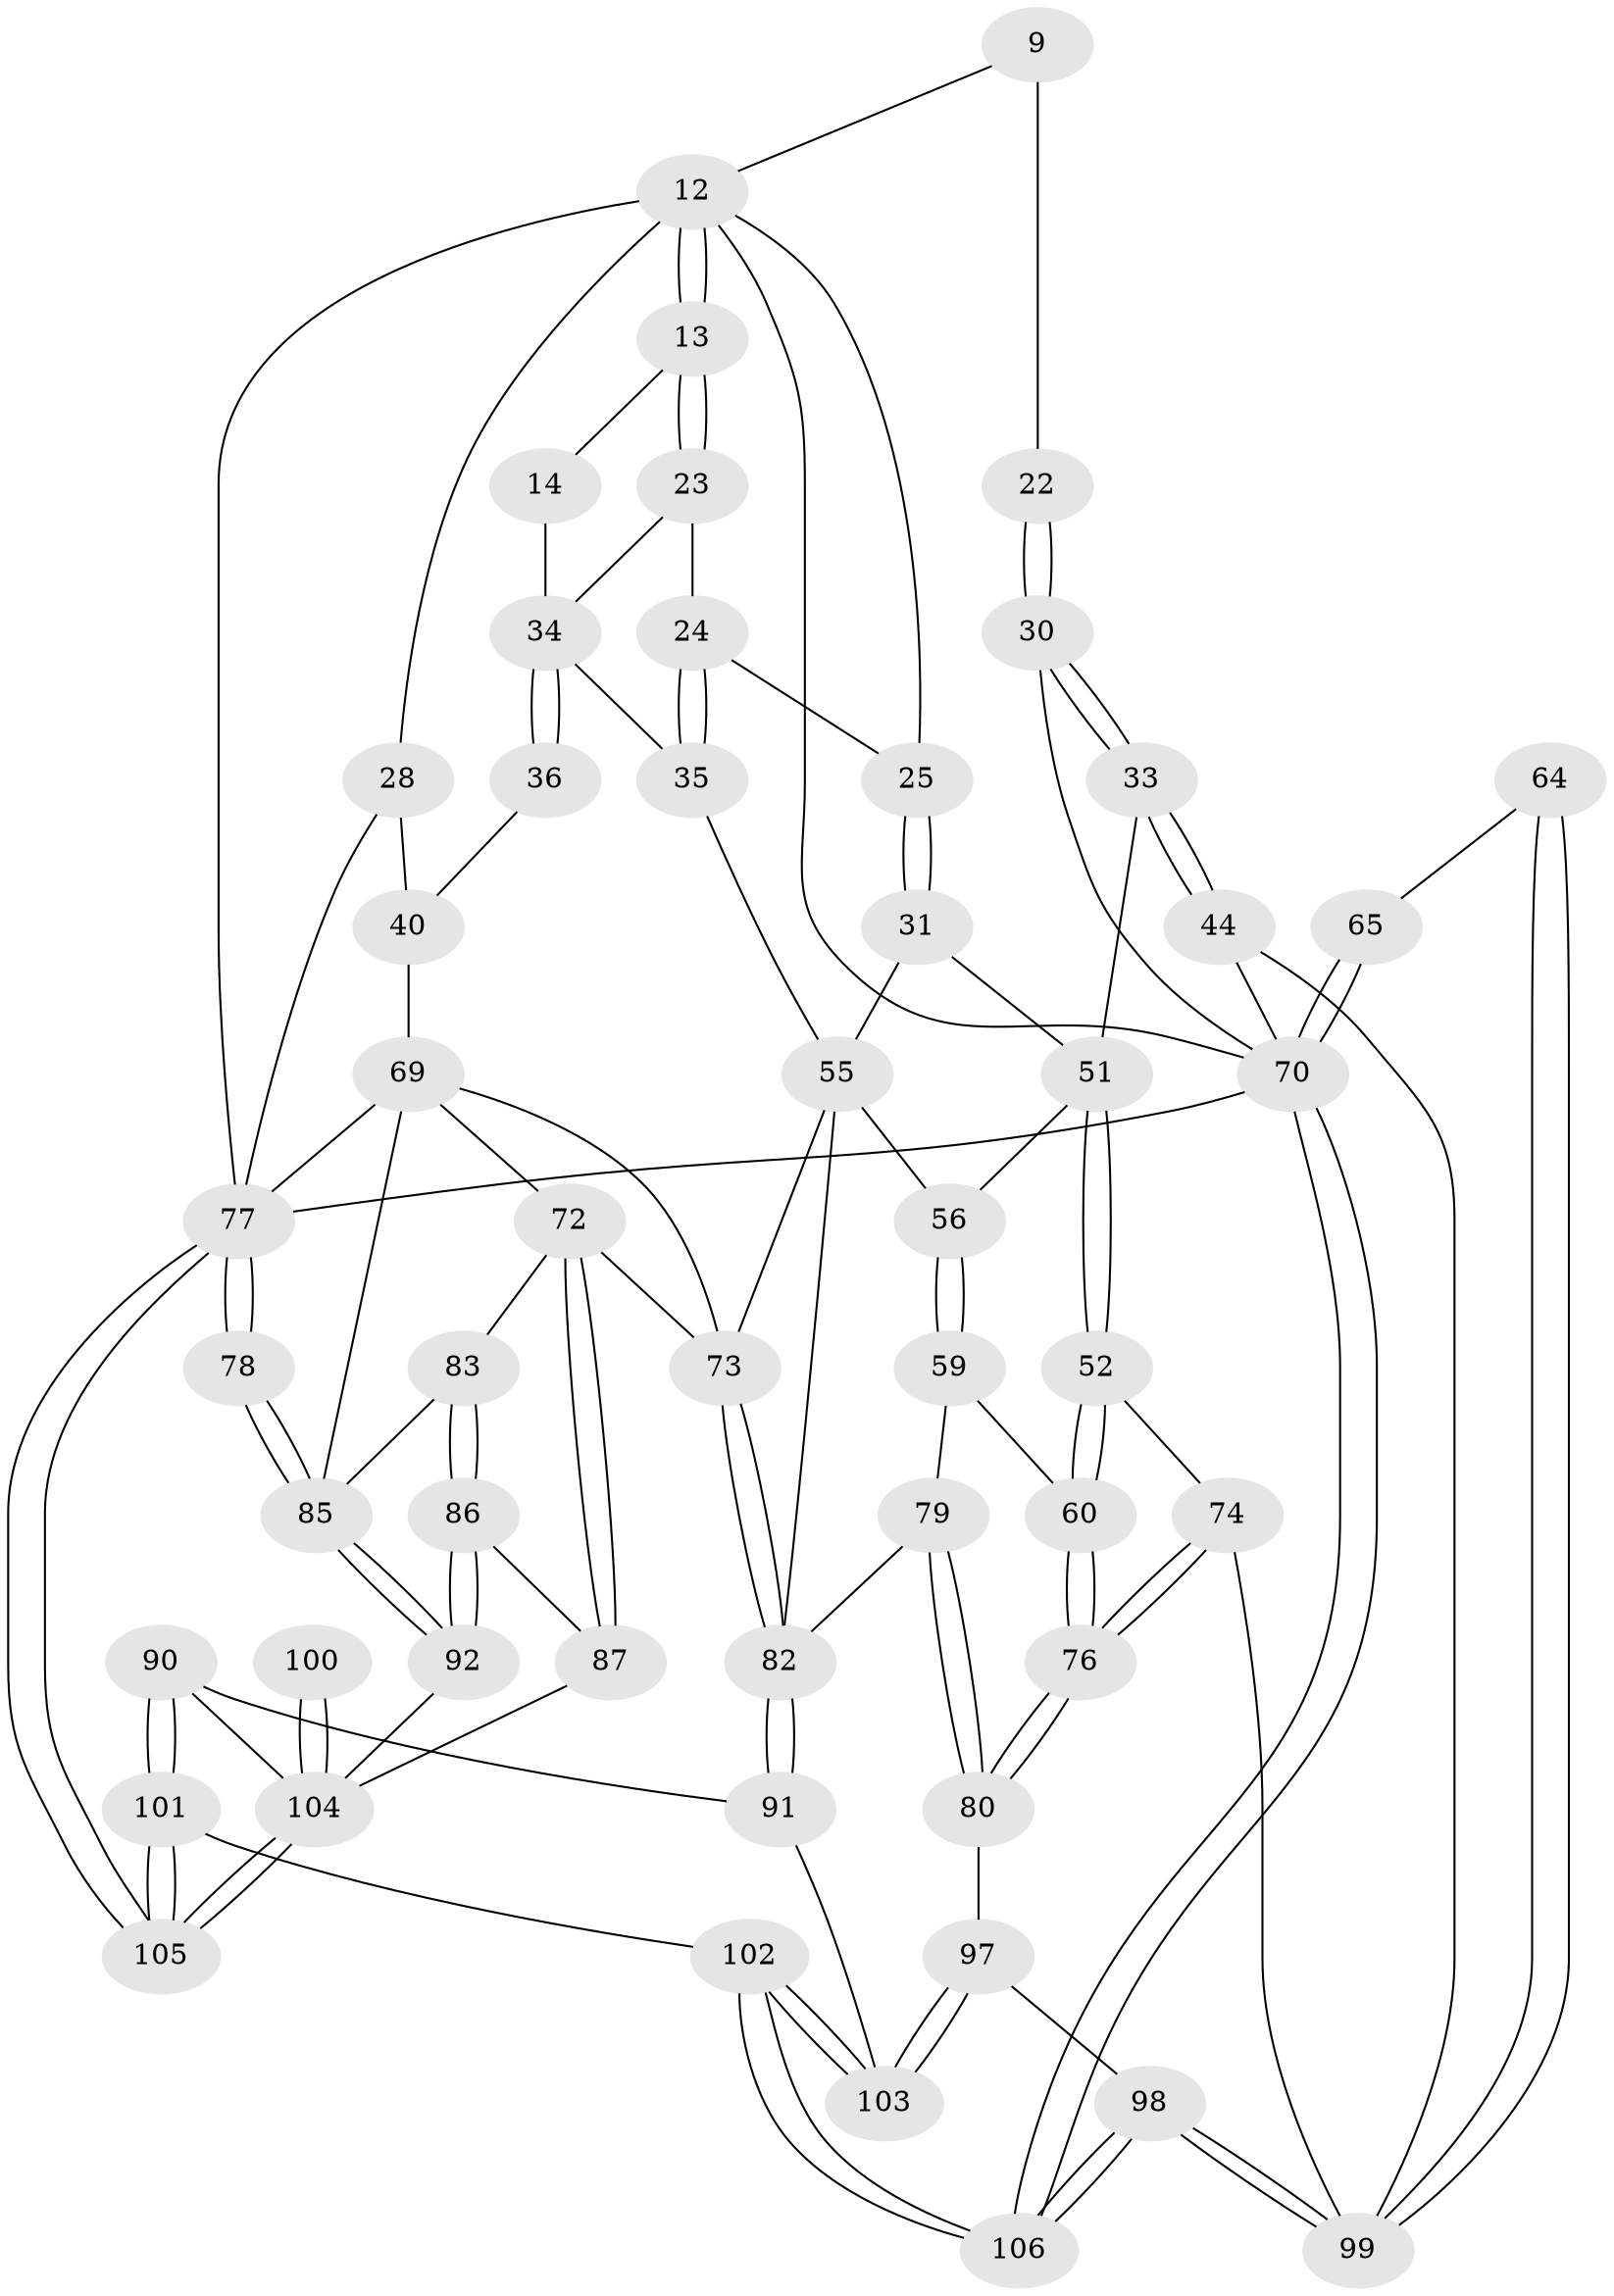 // original degree distribution, {3: 0.03773584905660377, 6: 0.2358490566037736, 5: 0.5094339622641509, 4: 0.2169811320754717}
// Generated by graph-tools (version 1.1) at 2025/01/03/09/25 05:01:14]
// undirected, 53 vertices, 122 edges
graph export_dot {
graph [start="1"]
  node [color=gray90,style=filled];
  9 [pos="+0.3272558179611736+0.1326604714489123"];
  12 [pos="+0.5301431563619206+0",super="+11+8+10"];
  13 [pos="+0.5347649632224047+0"];
  14 [pos="+0.7788198028286474+0.06452049140735631"];
  22 [pos="+0.249269871796351+0.1419337455174995",super="+6"];
  23 [pos="+0.5644159379365495+0"];
  24 [pos="+0.5010864242944568+0.19136248727181857"];
  25 [pos="+0.3933582328008822+0.20546205369601453"];
  28 [pos="+0.914281070228266+0.2674197433652279",super="+27+21"];
  30 [pos="+0.23420779013434934+0.2708781187988672",super="+4"];
  31 [pos="+0.3517420650302758+0.3137525229604141"];
  33 [pos="+0.23695245037615123+0.285055009013265"];
  34 [pos="+0.6106478146748285+0.3011834960970873",super="+26+18"];
  35 [pos="+0.5795319013486564+0.315527445339912"];
  36 [pos="+0.7296913340916509+0.35472733694888353",super="+17"];
  40 [pos="+0.7365627070654287+0.3635385911497203",super="+37+29+39"];
  44 [pos="+0.01827682331197109+0.3645036913145697"];
  51 [pos="+0.3235932970096705+0.3551246160582056",super="+32"];
  52 [pos="+0.28081089126199016+0.5111701334598182"];
  55 [pos="+0.4936278682076761+0.4801844578051088",super="+49"];
  56 [pos="+0.4539398301184948+0.49595660046877194"];
  59 [pos="+0.3812148632965211+0.5822193562128367"];
  60 [pos="+0.3556663365903166+0.5719390851351857"];
  64 [pos="+0+0.7135136751298863"];
  65 [pos="+0+0.7055772259794522"];
  69 [pos="+0.8953232277956077+0.6421864812856815",super="+66"];
  70 [pos="+0+1",super="+2+45"];
  72 [pos="+0.5999638926748985+0.6566075694225155",super="+71"];
  73 [pos="+0.5869671768508168+0.648059472249351",super="+57+47"];
  74 [pos="+0.1607215544357519+0.7327729548197889",super="+53"];
  76 [pos="+0.2168099747394772+0.7520523589396017"];
  77 [pos="+1+1",super="+19+68"];
  78 [pos="+1+1"];
  79 [pos="+0.3798491594323918+0.7029126853492663",super="+62"];
  80 [pos="+0.289472904666237+0.7982979309648793"];
  82 [pos="+0.518859114189098+0.777558730073497",super="+81+61"];
  83 [pos="+0.7688790358874367+0.6953994807008652"];
  85 [pos="+0.8822155296397686+0.8626945709686824",super="+84"];
  86 [pos="+0.762152567288703+0.7068983575114494"];
  87 [pos="+0.6972197757614257+0.742023778418003"];
  90 [pos="+0.6072691410978006+0.8583171155311536"];
  91 [pos="+0.5226547682146271+0.8326338225481056"];
  92 [pos="+0.8524657850540728+0.8603680675025658"];
  97 [pos="+0.2579707908192476+0.90648569726344",super="+94"];
  98 [pos="+0.11001160283524136+1"];
  99 [pos="+0.10660284022257095+0.9537738345201504",super="+75+63"];
  100 [pos="+0.709333473280201+0.9631549136008354"];
  101 [pos="+0.6331923508234012+1"];
  102 [pos="+0.4336980256510099+1"];
  103 [pos="+0.4298724805212993+1",super="+93"];
  104 [pos="+0.7240808043076943+1",super="+95+96+89"];
  105 [pos="+0.7005606672861804+1"];
  106 [pos="+0+1"];
  9 -- 22 [weight=2];
  9 -- 12;
  12 -- 13;
  12 -- 13;
  12 -- 77;
  12 -- 25;
  12 -- 70;
  12 -- 28;
  13 -- 14;
  13 -- 23;
  13 -- 23;
  14 -- 34;
  22 -- 30 [weight=2];
  22 -- 30;
  23 -- 24;
  23 -- 34;
  24 -- 25;
  24 -- 35;
  24 -- 35;
  25 -- 31;
  25 -- 31;
  28 -- 77 [weight=2];
  28 -- 40 [weight=3];
  30 -- 33;
  30 -- 33;
  30 -- 70;
  31 -- 51;
  31 -- 55;
  33 -- 44;
  33 -- 44;
  33 -- 51;
  34 -- 35;
  34 -- 36 [weight=2];
  34 -- 36;
  35 -- 55;
  36 -- 40 [weight=2];
  40 -- 69 [weight=2];
  44 -- 70;
  44 -- 99;
  51 -- 52;
  51 -- 52;
  51 -- 56;
  52 -- 60;
  52 -- 60;
  52 -- 74;
  55 -- 56;
  55 -- 82;
  55 -- 73;
  56 -- 59;
  56 -- 59;
  59 -- 60;
  59 -- 79;
  60 -- 76;
  60 -- 76;
  64 -- 65;
  64 -- 99 [weight=2];
  64 -- 99;
  65 -- 70 [weight=2];
  65 -- 70;
  69 -- 77 [weight=2];
  69 -- 73;
  69 -- 72;
  69 -- 85;
  70 -- 106;
  70 -- 106;
  70 -- 77 [weight=2];
  72 -- 73 [weight=2];
  72 -- 87;
  72 -- 87;
  72 -- 83;
  73 -- 82 [weight=2];
  73 -- 82;
  74 -- 76;
  74 -- 76;
  74 -- 99 [weight=2];
  76 -- 80;
  76 -- 80;
  77 -- 78 [weight=2];
  77 -- 78;
  77 -- 105;
  77 -- 105;
  78 -- 85;
  78 -- 85;
  79 -- 80;
  79 -- 80;
  79 -- 82 [weight=2];
  80 -- 97;
  82 -- 91;
  82 -- 91;
  83 -- 86;
  83 -- 86;
  83 -- 85;
  85 -- 92;
  85 -- 92;
  86 -- 87;
  86 -- 92;
  86 -- 92;
  87 -- 104;
  90 -- 91;
  90 -- 101;
  90 -- 101;
  90 -- 104;
  91 -- 103;
  92 -- 104;
  97 -- 98;
  97 -- 103 [weight=2];
  97 -- 103;
  98 -- 99;
  98 -- 99;
  98 -- 106;
  98 -- 106;
  100 -- 104 [weight=3];
  100 -- 104;
  101 -- 102;
  101 -- 105;
  101 -- 105;
  102 -- 103;
  102 -- 103;
  102 -- 106;
  102 -- 106;
  104 -- 105;
  104 -- 105;
}
